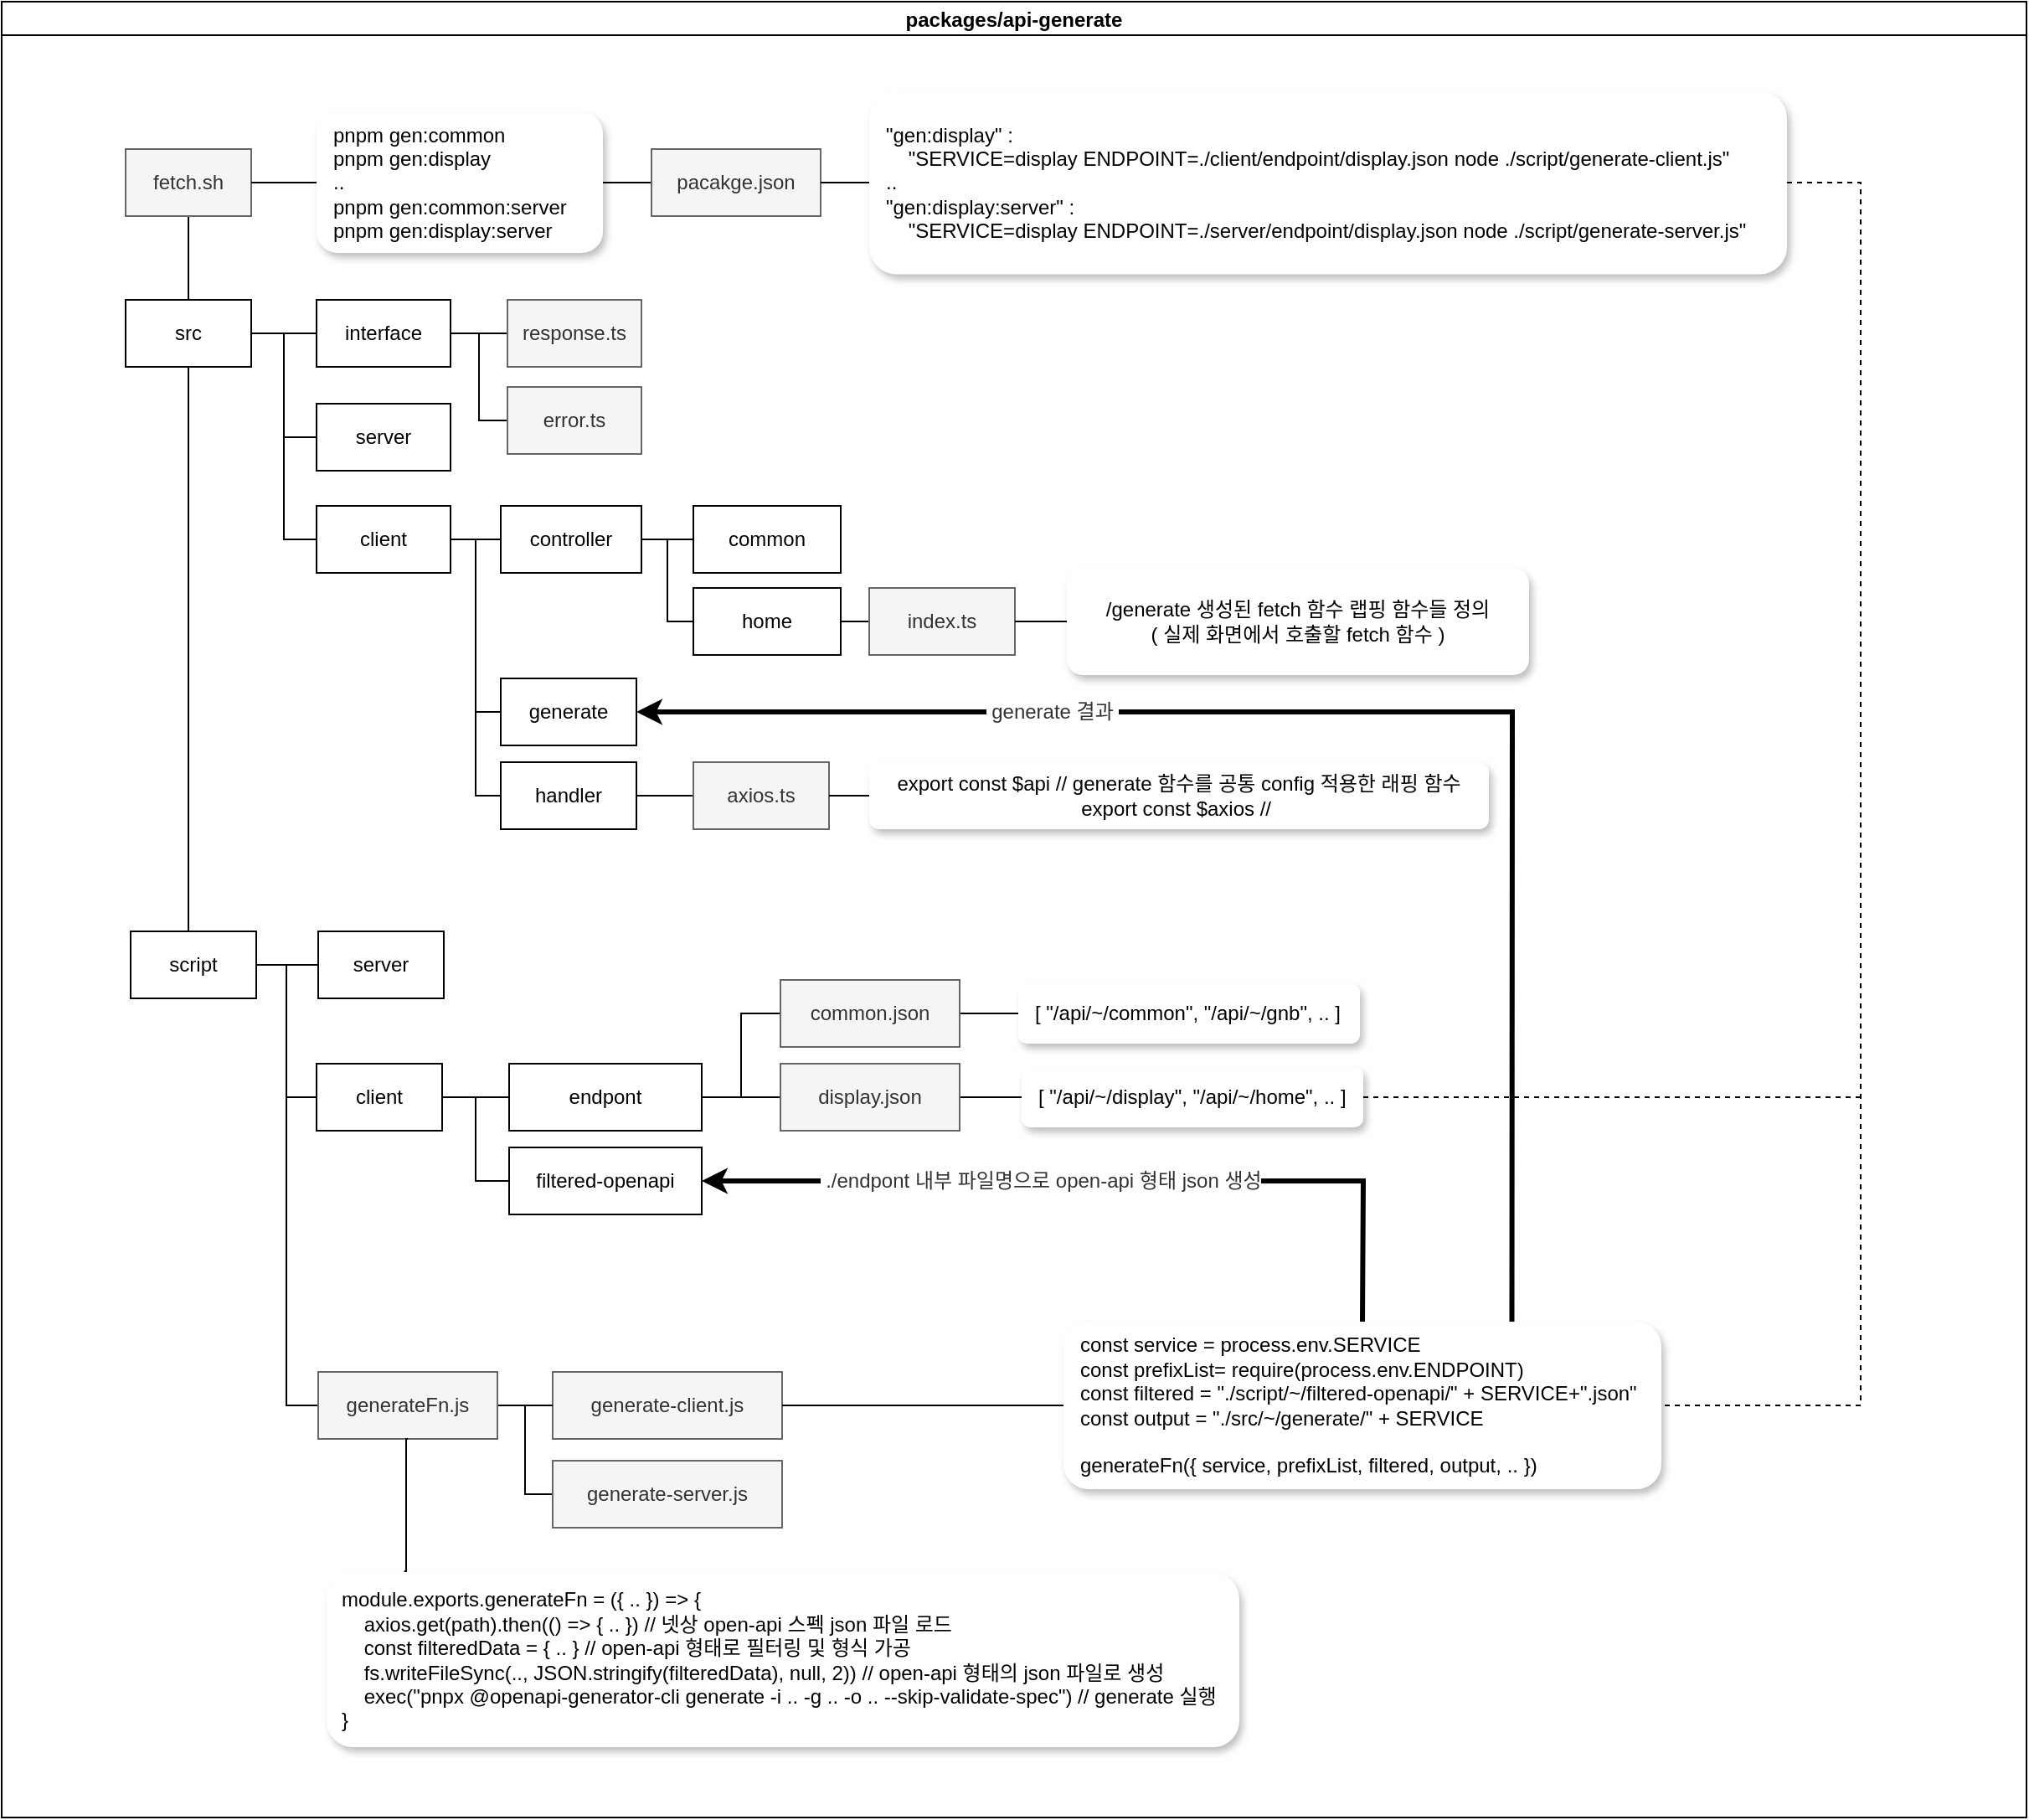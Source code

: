 <mxfile border="50" scale="3" compressed="false" locked="false" version="26.1.0">
  <diagram name="Blank" id="YmL12bMKpDGza6XwsDPr">
    <mxGraphModel dx="2474" dy="1140" grid="0" gridSize="10" guides="1" tooltips="1" connect="1" arrows="1" fold="1" page="0" pageScale="1" pageWidth="827" pageHeight="1169" background="none" math="1" shadow="0">
      <root>
        <mxCell id="X5NqExCQtvZxIxQ7pmgY-0" />
        <mxCell id="1" parent="X5NqExCQtvZxIxQ7pmgY-0" />
        <mxCell id="ELsMbzXoNtBKqP5es99s-56" value="packages/api-generate" style="swimlane;startSize=20;horizontal=1;containerType=tree;align=center;" parent="1" vertex="1">
          <mxGeometry x="-284" y="43" width="1209" height="1084" as="geometry">
            <mxRectangle x="-272" y="152" width="218" height="89" as="alternateBounds" />
          </mxGeometry>
        </mxCell>
        <mxCell id="ELsMbzXoNtBKqP5es99s-57" value="" style="edgeStyle=elbowEdgeStyle;elbow=vertical;sourcePerimeterSpacing=0;targetPerimeterSpacing=0;startArrow=none;endArrow=none;rounded=0;curved=0;" parent="ELsMbzXoNtBKqP5es99s-56" source="ELsMbzXoNtBKqP5es99s-58" target="ELsMbzXoNtBKqP5es99s-59" edge="1">
          <mxGeometry relative="1" as="geometry" />
        </mxCell>
        <mxCell id="ELsMbzXoNtBKqP5es99s-58" value="src" style="whiteSpace=wrap;html=1;treeFolding=1;treeMoving=1;newEdgeStyle={&quot;edgeStyle&quot;:&quot;elbowEdgeStyle&quot;,&quot;startArrow&quot;:&quot;none&quot;,&quot;endArrow&quot;:&quot;none&quot;};" parent="ELsMbzXoNtBKqP5es99s-56" vertex="1">
          <mxGeometry x="74" y="178" width="75" height="40" as="geometry" />
        </mxCell>
        <mxCell id="ELsMbzXoNtBKqP5es99s-59" value="interface" style="whiteSpace=wrap;html=1;treeFolding=1;treeMoving=1;newEdgeStyle={&quot;edgeStyle&quot;:&quot;elbowEdgeStyle&quot;,&quot;startArrow&quot;:&quot;none&quot;,&quot;endArrow&quot;:&quot;none&quot;};" parent="ELsMbzXoNtBKqP5es99s-56" vertex="1">
          <mxGeometry x="188" y="178" width="80" height="40" as="geometry" />
        </mxCell>
        <mxCell id="ELsMbzXoNtBKqP5es99s-60" value="" style="edgeStyle=elbowEdgeStyle;rounded=0;orthogonalLoop=1;jettySize=auto;html=1;elbow=horizontal;startArrow=none;endArrow=none;" parent="ELsMbzXoNtBKqP5es99s-56" source="ELsMbzXoNtBKqP5es99s-58" target="ELsMbzXoNtBKqP5es99s-61" edge="1">
          <mxGeometry relative="1" as="geometry" />
        </mxCell>
        <mxCell id="ELsMbzXoNtBKqP5es99s-61" value="server" style="whiteSpace=wrap;html=1;treeFolding=1;treeMoving=1;newEdgeStyle={&quot;edgeStyle&quot;:&quot;elbowEdgeStyle&quot;,&quot;startArrow&quot;:&quot;none&quot;,&quot;endArrow&quot;:&quot;none&quot;};" parent="ELsMbzXoNtBKqP5es99s-56" vertex="1">
          <mxGeometry x="188" y="240" width="80" height="40" as="geometry" />
        </mxCell>
        <mxCell id="ELsMbzXoNtBKqP5es99s-62" value="" style="edgeStyle=elbowEdgeStyle;rounded=0;orthogonalLoop=1;jettySize=auto;html=1;elbow=horizontal;startArrow=none;endArrow=none;" parent="ELsMbzXoNtBKqP5es99s-56" source="ELsMbzXoNtBKqP5es99s-58" target="ELsMbzXoNtBKqP5es99s-63" edge="1">
          <mxGeometry relative="1" as="geometry" />
        </mxCell>
        <mxCell id="ELsMbzXoNtBKqP5es99s-63" value="client" style="whiteSpace=wrap;html=1;treeFolding=1;treeMoving=1;newEdgeStyle={&quot;edgeStyle&quot;:&quot;elbowEdgeStyle&quot;,&quot;startArrow&quot;:&quot;none&quot;,&quot;endArrow&quot;:&quot;none&quot;};" parent="ELsMbzXoNtBKqP5es99s-56" vertex="1">
          <mxGeometry x="188" y="301" width="80" height="40" as="geometry" />
        </mxCell>
        <mxCell id="ELsMbzXoNtBKqP5es99s-74" value="" style="edgeStyle=elbowEdgeStyle;rounded=0;orthogonalLoop=1;jettySize=auto;html=1;elbow=horizontal;startArrow=none;endArrow=none;" parent="ELsMbzXoNtBKqP5es99s-56" source="ELsMbzXoNtBKqP5es99s-63" target="ELsMbzXoNtBKqP5es99s-75" edge="1">
          <mxGeometry relative="1" as="geometry">
            <mxPoint x="-123" y="341" as="sourcePoint" />
          </mxGeometry>
        </mxCell>
        <mxCell id="ELsMbzXoNtBKqP5es99s-75" value="controller" style="whiteSpace=wrap;html=1;treeFolding=1;treeMoving=1;newEdgeStyle={&quot;edgeStyle&quot;:&quot;elbowEdgeStyle&quot;,&quot;startArrow&quot;:&quot;none&quot;,&quot;endArrow&quot;:&quot;none&quot;};" parent="ELsMbzXoNtBKqP5es99s-56" vertex="1">
          <mxGeometry x="298" y="301" width="84" height="40" as="geometry" />
        </mxCell>
        <mxCell id="ELsMbzXoNtBKqP5es99s-76" value="" style="edgeStyle=elbowEdgeStyle;rounded=0;orthogonalLoop=1;jettySize=auto;html=1;elbow=horizontal;startArrow=none;endArrow=none;" parent="ELsMbzXoNtBKqP5es99s-56" source="ELsMbzXoNtBKqP5es99s-63" target="ELsMbzXoNtBKqP5es99s-77" edge="1">
          <mxGeometry relative="1" as="geometry">
            <mxPoint x="36" y="445" as="sourcePoint" />
          </mxGeometry>
        </mxCell>
        <mxCell id="ELsMbzXoNtBKqP5es99s-77" value="generate" style="whiteSpace=wrap;html=1;treeFolding=1;treeMoving=1;newEdgeStyle={&quot;edgeStyle&quot;:&quot;elbowEdgeStyle&quot;,&quot;startArrow&quot;:&quot;none&quot;,&quot;endArrow&quot;:&quot;none&quot;};" parent="ELsMbzXoNtBKqP5es99s-56" vertex="1">
          <mxGeometry x="298" y="404" width="81" height="40" as="geometry" />
        </mxCell>
        <mxCell id="ELsMbzXoNtBKqP5es99s-82" value="" style="edgeStyle=elbowEdgeStyle;rounded=0;orthogonalLoop=1;jettySize=auto;html=1;elbow=horizontal;startArrow=none;endArrow=none;" parent="ELsMbzXoNtBKqP5es99s-56" source="ELsMbzXoNtBKqP5es99s-63" target="ELsMbzXoNtBKqP5es99s-83" edge="1">
          <mxGeometry relative="1" as="geometry">
            <mxPoint x="35" y="439" as="sourcePoint" />
          </mxGeometry>
        </mxCell>
        <mxCell id="ELsMbzXoNtBKqP5es99s-83" value="handler" style="whiteSpace=wrap;html=1;treeFolding=1;treeMoving=1;newEdgeStyle={&quot;edgeStyle&quot;:&quot;elbowEdgeStyle&quot;,&quot;startArrow&quot;:&quot;none&quot;,&quot;endArrow&quot;:&quot;none&quot;};" parent="ELsMbzXoNtBKqP5es99s-56" vertex="1">
          <mxGeometry x="298" y="454" width="81" height="40" as="geometry" />
        </mxCell>
        <mxCell id="ELsMbzXoNtBKqP5es99s-84" value="" style="edgeStyle=elbowEdgeStyle;rounded=0;orthogonalLoop=1;jettySize=auto;html=1;elbow=horizontal;startArrow=none;endArrow=none;" parent="ELsMbzXoNtBKqP5es99s-56" source="ELsMbzXoNtBKqP5es99s-75" target="ELsMbzXoNtBKqP5es99s-85" edge="1">
          <mxGeometry relative="1" as="geometry">
            <mxPoint x="-15" y="439" as="sourcePoint" />
          </mxGeometry>
        </mxCell>
        <mxCell id="ELsMbzXoNtBKqP5es99s-85" value="common" style="whiteSpace=wrap;html=1;treeFolding=1;treeMoving=1;newEdgeStyle={&quot;edgeStyle&quot;:&quot;elbowEdgeStyle&quot;,&quot;startArrow&quot;:&quot;none&quot;,&quot;endArrow&quot;:&quot;none&quot;};" parent="ELsMbzXoNtBKqP5es99s-56" vertex="1">
          <mxGeometry x="413" y="301" width="88" height="40" as="geometry" />
        </mxCell>
        <mxCell id="ELsMbzXoNtBKqP5es99s-87" value="" style="edgeStyle=elbowEdgeStyle;rounded=0;orthogonalLoop=1;jettySize=auto;html=1;elbow=horizontal;startArrow=none;endArrow=none;" parent="ELsMbzXoNtBKqP5es99s-56" source="ELsMbzXoNtBKqP5es99s-75" target="ELsMbzXoNtBKqP5es99s-88" edge="1">
          <mxGeometry relative="1" as="geometry">
            <mxPoint x="145" y="439" as="sourcePoint" />
          </mxGeometry>
        </mxCell>
        <mxCell id="ELsMbzXoNtBKqP5es99s-88" value="home" style="whiteSpace=wrap;html=1;treeFolding=1;treeMoving=1;newEdgeStyle={&quot;edgeStyle&quot;:&quot;elbowEdgeStyle&quot;,&quot;startArrow&quot;:&quot;none&quot;,&quot;endArrow&quot;:&quot;none&quot;};" parent="ELsMbzXoNtBKqP5es99s-56" vertex="1">
          <mxGeometry x="413" y="350" width="88" height="40" as="geometry" />
        </mxCell>
        <mxCell id="ELsMbzXoNtBKqP5es99s-89" value="" style="edgeStyle=elbowEdgeStyle;rounded=0;orthogonalLoop=1;jettySize=auto;html=1;elbow=horizontal;startArrow=none;endArrow=none;" parent="ELsMbzXoNtBKqP5es99s-56" source="ELsMbzXoNtBKqP5es99s-88" target="ELsMbzXoNtBKqP5es99s-90" edge="1">
          <mxGeometry relative="1" as="geometry">
            <mxPoint x="100" y="439" as="sourcePoint" />
          </mxGeometry>
        </mxCell>
        <mxCell id="ELsMbzXoNtBKqP5es99s-90" value="index.ts" style="whiteSpace=wrap;html=1;treeFolding=0;treeMoving=1;newEdgeStyle={&quot;edgeStyle&quot;:&quot;elbowEdgeStyle&quot;,&quot;startArrow&quot;:&quot;none&quot;,&quot;endArrow&quot;:&quot;none&quot;};fillColor=#f5f5f5;fontColor=#333333;strokeColor=#666666;" parent="ELsMbzXoNtBKqP5es99s-56" vertex="1">
          <mxGeometry x="518" y="350" width="87" height="40" as="geometry" />
        </mxCell>
        <mxCell id="ELsMbzXoNtBKqP5es99s-91" value="" style="edgeStyle=elbowEdgeStyle;rounded=0;orthogonalLoop=1;jettySize=auto;html=1;elbow=horizontal;startArrow=none;endArrow=none;" parent="ELsMbzXoNtBKqP5es99s-56" source="ELsMbzXoNtBKqP5es99s-90" target="ELsMbzXoNtBKqP5es99s-92" edge="1">
          <mxGeometry relative="1" as="geometry">
            <mxPoint x="260" y="488" as="sourcePoint" />
          </mxGeometry>
        </mxCell>
        <mxCell id="ELsMbzXoNtBKqP5es99s-92" value="/generate 생성된 fetch 함수 랩핑 함수들 정의&lt;div&gt;( 실제 화면에서 호출할 fetch 함수 )&lt;/div&gt;" style="whiteSpace=wrap;html=1;treeFolding=0;treeMoving=1;newEdgeStyle={&quot;edgeStyle&quot;:&quot;elbowEdgeStyle&quot;,&quot;startArrow&quot;:&quot;none&quot;,&quot;endArrow&quot;:&quot;none&quot;};align=center;verticalAlign=middle;shadow=1;strokeColor=none;labelBorderColor=none;rounded=1;glass=0;spacing=9;" parent="ELsMbzXoNtBKqP5es99s-56" vertex="1">
          <mxGeometry x="636" y="338" width="276" height="64" as="geometry" />
        </mxCell>
        <mxCell id="ELsMbzXoNtBKqP5es99s-115" style="edgeStyle=elbowEdgeStyle;rounded=0;orthogonalLoop=1;jettySize=auto;html=1;startArrow=none;endArrow=none;entryX=0.5;entryY=0;entryDx=0;entryDy=0;fontFamily=Helvetica;fontSize=12;fontColor=default;" parent="ELsMbzXoNtBKqP5es99s-56" source="ELsMbzXoNtBKqP5es99s-112" target="ELsMbzXoNtBKqP5es99s-58" edge="1">
          <mxGeometry relative="1" as="geometry" />
        </mxCell>
        <mxCell id="ELsMbzXoNtBKqP5es99s-112" value="fetch.sh" style="whiteSpace=wrap;html=1;treeFolding=0;treeMoving=1;newEdgeStyle={&quot;edgeStyle&quot;:&quot;elbowEdgeStyle&quot;,&quot;startArrow&quot;:&quot;none&quot;,&quot;endArrow&quot;:&quot;none&quot;};fillColor=#f5f5f5;fontColor=#333333;strokeColor=#666666;" parent="ELsMbzXoNtBKqP5es99s-56" vertex="1">
          <mxGeometry x="74" y="88" width="75" height="40" as="geometry" />
        </mxCell>
        <mxCell id="ELsMbzXoNtBKqP5es99s-118" value="" style="edgeStyle=elbowEdgeStyle;rounded=0;orthogonalLoop=1;jettySize=auto;html=1;elbow=horizontal;startArrow=none;endArrow=none;" parent="ELsMbzXoNtBKqP5es99s-56" source="ELsMbzXoNtBKqP5es99s-112" target="ELsMbzXoNtBKqP5es99s-119" edge="1">
          <mxGeometry relative="1" as="geometry" />
        </mxCell>
        <mxCell id="ELsMbzXoNtBKqP5es99s-119" value="pnpm gen:common&lt;div&gt;pnpm gen:display&lt;/div&gt;&lt;div&gt;..&lt;/div&gt;&lt;div&gt;pnpm gen:common:server&lt;/div&gt;&lt;div&gt;pnpm gen:display:server&lt;/div&gt;" style="whiteSpace=wrap;html=1;treeFolding=0;treeMoving=1;newEdgeStyle={&quot;edgeStyle&quot;:&quot;elbowEdgeStyle&quot;,&quot;startArrow&quot;:&quot;none&quot;,&quot;endArrow&quot;:&quot;none&quot;};align=left;verticalAlign=middle;shadow=1;strokeColor=none;labelBorderColor=none;rounded=1;glass=0;spacing=10;" parent="ELsMbzXoNtBKqP5es99s-56" vertex="1">
          <mxGeometry x="188" y="66" width="171" height="84" as="geometry" />
        </mxCell>
        <mxCell id="ELsMbzXoNtBKqP5es99s-122" value="" style="edgeStyle=elbowEdgeStyle;rounded=0;orthogonalLoop=1;jettySize=auto;html=1;elbow=horizontal;startArrow=none;endArrow=none;" parent="ELsMbzXoNtBKqP5es99s-56" source="ELsMbzXoNtBKqP5es99s-119" target="ELsMbzXoNtBKqP5es99s-123" edge="1">
          <mxGeometry relative="1" as="geometry">
            <mxPoint x="-135" y="158" as="sourcePoint" />
          </mxGeometry>
        </mxCell>
        <mxCell id="ELsMbzXoNtBKqP5es99s-123" value="pacakge.json" style="whiteSpace=wrap;html=1;treeFolding=0;treeMoving=1;newEdgeStyle={&quot;edgeStyle&quot;:&quot;elbowEdgeStyle&quot;,&quot;startArrow&quot;:&quot;none&quot;,&quot;endArrow&quot;:&quot;none&quot;};fillColor=#f5f5f5;fontColor=#333333;strokeColor=#666666;" parent="ELsMbzXoNtBKqP5es99s-56" vertex="1">
          <mxGeometry x="388" y="88" width="101" height="40" as="geometry" />
        </mxCell>
        <mxCell id="ELsMbzXoNtBKqP5es99s-124" value="" style="edgeStyle=elbowEdgeStyle;rounded=0;orthogonalLoop=1;jettySize=auto;html=1;elbow=horizontal;startArrow=none;endArrow=none;" parent="ELsMbzXoNtBKqP5es99s-56" source="ELsMbzXoNtBKqP5es99s-123" target="ELsMbzXoNtBKqP5es99s-125" edge="1">
          <mxGeometry relative="1" as="geometry">
            <mxPoint x="75" y="158" as="sourcePoint" />
          </mxGeometry>
        </mxCell>
        <mxCell id="ELsMbzXoNtBKqP5es99s-177" style="edgeStyle=elbowEdgeStyle;rounded=0;orthogonalLoop=1;jettySize=auto;html=1;startArrow=none;endArrow=none;fontFamily=Helvetica;fontSize=12;fontColor=#333333;dashed=1;entryX=1;entryY=0.5;entryDx=0;entryDy=0;" parent="ELsMbzXoNtBKqP5es99s-56" source="ELsMbzXoNtBKqP5es99s-125" target="ELsMbzXoNtBKqP5es99s-185" edge="1">
          <mxGeometry relative="1" as="geometry">
            <mxPoint x="895" y="809" as="targetPoint" />
            <Array as="points">
              <mxPoint x="1110" y="486" />
            </Array>
          </mxGeometry>
        </mxCell>
        <mxCell id="ELsMbzXoNtBKqP5es99s-125" value="&quot;gen:display&quot; :&lt;div&gt;&amp;nbsp; &amp;nbsp; &quot;SERVICE=display ENDPOINT=./client/endpoint/display.json&amp;nbsp;&lt;span style=&quot;background-color: transparent; color: light-dark(rgb(0, 0, 0), rgb(255, 255, 255));&quot;&gt;node ./script/generate-client.js&quot;&lt;/span&gt;&lt;/div&gt;&lt;div&gt;&lt;span style=&quot;background-color: transparent; color: light-dark(rgb(0, 0, 0), rgb(255, 255, 255));&quot;&gt;..&lt;/span&gt;&lt;/div&gt;&lt;div&gt;&quot;gen:display:server&quot; :&lt;div&gt;&amp;nbsp; &amp;nbsp; &quot;SERVICE=display ENDPOINT=./server/endpoint/display.json&amp;nbsp;&lt;span style=&quot;background-color: transparent; color: light-dark(rgb(0, 0, 0), rgb(255, 255, 255));&quot;&gt;node ./script/generate-server.js&quot;&lt;/span&gt;&lt;/div&gt;&lt;/div&gt;" style="whiteSpace=wrap;html=1;treeFolding=0;treeMoving=1;newEdgeStyle={&quot;edgeStyle&quot;:&quot;elbowEdgeStyle&quot;,&quot;startArrow&quot;:&quot;none&quot;,&quot;endArrow&quot;:&quot;none&quot;};align=left;verticalAlign=middle;shadow=1;strokeColor=none;labelBorderColor=none;rounded=1;glass=0;spacing=10;" parent="ELsMbzXoNtBKqP5es99s-56" vertex="1">
          <mxGeometry x="518" y="53.25" width="548" height="109.5" as="geometry" />
        </mxCell>
        <mxCell id="ELsMbzXoNtBKqP5es99s-136" style="edgeStyle=elbowEdgeStyle;rounded=0;orthogonalLoop=1;jettySize=auto;html=1;startArrow=none;endArrow=none;entryX=0.5;entryY=1;entryDx=0;entryDy=0;fontFamily=Helvetica;fontSize=12;fontColor=#333333;" parent="ELsMbzXoNtBKqP5es99s-56" source="ELsMbzXoNtBKqP5es99s-133" target="ELsMbzXoNtBKqP5es99s-58" edge="1">
          <mxGeometry relative="1" as="geometry" />
        </mxCell>
        <mxCell id="ELsMbzXoNtBKqP5es99s-172" style="edgeStyle=elbowEdgeStyle;rounded=0;orthogonalLoop=1;jettySize=auto;html=1;startArrow=none;endArrow=none;entryX=0;entryY=0.5;entryDx=0;entryDy=0;fontFamily=Helvetica;fontSize=12;fontColor=#333333;" parent="ELsMbzXoNtBKqP5es99s-56" source="ELsMbzXoNtBKqP5es99s-133" target="ELsMbzXoNtBKqP5es99s-151" edge="1">
          <mxGeometry relative="1" as="geometry">
            <Array as="points">
              <mxPoint x="170" y="643" />
            </Array>
          </mxGeometry>
        </mxCell>
        <mxCell id="ELsMbzXoNtBKqP5es99s-133" value="script" style="whiteSpace=wrap;html=1;treeFolding=1;treeMoving=1;newEdgeStyle={&quot;edgeStyle&quot;:&quot;elbowEdgeStyle&quot;,&quot;startArrow&quot;:&quot;none&quot;,&quot;endArrow&quot;:&quot;none&quot;};" parent="ELsMbzXoNtBKqP5es99s-56" vertex="1">
          <mxGeometry x="77" y="555" width="75" height="40" as="geometry" />
        </mxCell>
        <mxCell id="ELsMbzXoNtBKqP5es99s-137" value="" style="edgeStyle=elbowEdgeStyle;rounded=0;orthogonalLoop=1;jettySize=auto;html=1;elbow=horizontal;startArrow=none;endArrow=none;" parent="ELsMbzXoNtBKqP5es99s-56" source="ELsMbzXoNtBKqP5es99s-133" target="ELsMbzXoNtBKqP5es99s-138" edge="1">
          <mxGeometry relative="1" as="geometry" />
        </mxCell>
        <mxCell id="ELsMbzXoNtBKqP5es99s-138" value="server" style="whiteSpace=wrap;html=1;treeFolding=1;treeMoving=1;newEdgeStyle={&quot;edgeStyle&quot;:&quot;elbowEdgeStyle&quot;,&quot;startArrow&quot;:&quot;none&quot;,&quot;endArrow&quot;:&quot;none&quot;};fillStyle=hatch;" parent="ELsMbzXoNtBKqP5es99s-56" vertex="1">
          <mxGeometry x="189" y="555" width="75" height="40" as="geometry" />
        </mxCell>
        <mxCell id="ELsMbzXoNtBKqP5es99s-139" value="" style="edgeStyle=elbowEdgeStyle;rounded=0;orthogonalLoop=1;jettySize=auto;html=1;elbow=horizontal;startArrow=none;endArrow=none;" parent="ELsMbzXoNtBKqP5es99s-56" source="ELsMbzXoNtBKqP5es99s-133" target="ELsMbzXoNtBKqP5es99s-140" edge="1">
          <mxGeometry relative="1" as="geometry">
            <mxPoint x="-133" y="606" as="sourcePoint" />
          </mxGeometry>
        </mxCell>
        <mxCell id="ELsMbzXoNtBKqP5es99s-140" value="client" style="whiteSpace=wrap;html=1;treeFolding=1;treeMoving=1;newEdgeStyle={&quot;edgeStyle&quot;:&quot;elbowEdgeStyle&quot;,&quot;startArrow&quot;:&quot;none&quot;,&quot;endArrow&quot;:&quot;none&quot;};" parent="ELsMbzXoNtBKqP5es99s-56" vertex="1">
          <mxGeometry x="188" y="634" width="75" height="40" as="geometry" />
        </mxCell>
        <mxCell id="ELsMbzXoNtBKqP5es99s-141" value="" style="edgeStyle=elbowEdgeStyle;rounded=0;orthogonalLoop=1;jettySize=auto;html=1;elbow=horizontal;startArrow=none;endArrow=none;" parent="ELsMbzXoNtBKqP5es99s-56" source="ELsMbzXoNtBKqP5es99s-140" target="ELsMbzXoNtBKqP5es99s-142" edge="1">
          <mxGeometry relative="1" as="geometry">
            <mxPoint x="-133" y="606" as="sourcePoint" />
          </mxGeometry>
        </mxCell>
        <mxCell id="ELsMbzXoNtBKqP5es99s-142" value="endpont" style="whiteSpace=wrap;html=1;treeFolding=1;treeMoving=1;newEdgeStyle={&quot;edgeStyle&quot;:&quot;elbowEdgeStyle&quot;,&quot;startArrow&quot;:&quot;none&quot;,&quot;endArrow&quot;:&quot;none&quot;};" parent="ELsMbzXoNtBKqP5es99s-56" vertex="1">
          <mxGeometry x="303" y="634" width="115" height="40" as="geometry" />
        </mxCell>
        <mxCell id="ELsMbzXoNtBKqP5es99s-143" value="" style="edgeStyle=elbowEdgeStyle;rounded=0;orthogonalLoop=1;jettySize=auto;html=1;elbow=horizontal;startArrow=none;endArrow=none;" parent="ELsMbzXoNtBKqP5es99s-56" source="ELsMbzXoNtBKqP5es99s-140" target="ELsMbzXoNtBKqP5es99s-144" edge="1">
          <mxGeometry relative="1" as="geometry">
            <mxPoint x="-21" y="656" as="sourcePoint" />
          </mxGeometry>
        </mxCell>
        <mxCell id="ELsMbzXoNtBKqP5es99s-144" value="filtered-openapi" style="whiteSpace=wrap;html=1;treeFolding=1;treeMoving=1;newEdgeStyle={&quot;edgeStyle&quot;:&quot;elbowEdgeStyle&quot;,&quot;startArrow&quot;:&quot;none&quot;,&quot;endArrow&quot;:&quot;none&quot;};" parent="ELsMbzXoNtBKqP5es99s-56" vertex="1">
          <mxGeometry x="303" y="684" width="115" height="40" as="geometry" />
        </mxCell>
        <mxCell id="ELsMbzXoNtBKqP5es99s-147" value="generate-client.js" style="whiteSpace=wrap;html=1;treeFolding=0;treeMoving=1;newEdgeStyle={&quot;edgeStyle&quot;:&quot;elbowEdgeStyle&quot;,&quot;startArrow&quot;:&quot;none&quot;,&quot;endArrow&quot;:&quot;none&quot;};fillColor=#f5f5f5;fontColor=#333333;strokeColor=#666666;" parent="ELsMbzXoNtBKqP5es99s-56" vertex="1">
          <mxGeometry x="329" y="818" width="137" height="40" as="geometry" />
        </mxCell>
        <mxCell id="ELsMbzXoNtBKqP5es99s-174" style="edgeStyle=elbowEdgeStyle;rounded=0;orthogonalLoop=1;jettySize=auto;html=1;startArrow=none;endArrow=none;exitX=0;exitY=0.5;exitDx=0;exitDy=0;entryX=1;entryY=0.5;entryDx=0;entryDy=0;fontFamily=Helvetica;fontSize=12;fontColor=#333333;" parent="ELsMbzXoNtBKqP5es99s-56" source="ELsMbzXoNtBKqP5es99s-149" target="ELsMbzXoNtBKqP5es99s-151" edge="1">
          <mxGeometry relative="1" as="geometry" />
        </mxCell>
        <mxCell id="ELsMbzXoNtBKqP5es99s-149" value="generate-server.js" style="whiteSpace=wrap;html=1;treeFolding=0;treeMoving=1;newEdgeStyle={&quot;edgeStyle&quot;:&quot;elbowEdgeStyle&quot;,&quot;startArrow&quot;:&quot;none&quot;,&quot;endArrow&quot;:&quot;none&quot;};fillColor=#f5f5f5;fontColor=#333333;strokeColor=#666666;" parent="ELsMbzXoNtBKqP5es99s-56" vertex="1">
          <mxGeometry x="329" y="871" width="137" height="40" as="geometry" />
        </mxCell>
        <mxCell id="ELsMbzXoNtBKqP5es99s-173" style="edgeStyle=elbowEdgeStyle;rounded=0;orthogonalLoop=1;jettySize=auto;html=1;startArrow=none;endArrow=none;entryX=0;entryY=0.5;entryDx=0;entryDy=0;fontFamily=Helvetica;fontSize=12;fontColor=#333333;" parent="ELsMbzXoNtBKqP5es99s-56" source="ELsMbzXoNtBKqP5es99s-151" target="ELsMbzXoNtBKqP5es99s-147" edge="1">
          <mxGeometry relative="1" as="geometry" />
        </mxCell>
        <mxCell id="ELsMbzXoNtBKqP5es99s-151" value="generateFn.js" style="whiteSpace=wrap;html=1;treeFolding=0;treeMoving=1;newEdgeStyle={&quot;edgeStyle&quot;:&quot;elbowEdgeStyle&quot;,&quot;startArrow&quot;:&quot;none&quot;,&quot;endArrow&quot;:&quot;none&quot;};fillColor=#f5f5f5;fontColor=#333333;strokeColor=#666666;" parent="ELsMbzXoNtBKqP5es99s-56" vertex="1">
          <mxGeometry x="189" y="818" width="107" height="40" as="geometry" />
        </mxCell>
        <mxCell id="ELsMbzXoNtBKqP5es99s-152" value="&lt;div style=&quot;&quot;&gt;&lt;span style=&quot;background-color: transparent; color: light-dark(rgb(0, 0, 0), rgb(255, 255, 255));&quot;&gt;module.exports.generateFn = ({ .. }) =&amp;gt; {&lt;/span&gt;&lt;/div&gt;&lt;div style=&quot;&quot;&gt;&lt;span style=&quot;background-color: transparent; color: light-dark(rgb(0, 0, 0), rgb(255, 255, 255));&quot;&gt;&amp;nbsp; &amp;nbsp; axios.get(path).then(() =&amp;gt; { .. }) // 넷상 open-api 스펙 json 파일 로드&lt;/span&gt;&lt;/div&gt;&lt;div style=&quot;&quot;&gt;&lt;span style=&quot;background-color: transparent; color: light-dark(rgb(0, 0, 0), rgb(255, 255, 255));&quot;&gt;&amp;nbsp; &amp;nbsp; const filteredData = { .. } // open-api 형태로 필터링 및 형식 가공&lt;/span&gt;&lt;/div&gt;&lt;div style=&quot;&quot;&gt;&lt;span style=&quot;background-color: transparent; color: light-dark(rgb(0, 0, 0), rgb(255, 255, 255));&quot;&gt;&amp;nbsp; &amp;nbsp; fs.writeFileSync(.., JSON.stringify(&lt;/span&gt;filteredData&lt;span style=&quot;background-color: transparent; color: light-dark(rgb(0, 0, 0), rgb(255, 255, 255));&quot;&gt;), null, 2)) // open-api 형태의 json 파일로 생성&lt;/span&gt;&lt;/div&gt;&lt;div style=&quot;&quot;&gt;&amp;nbsp; &amp;nbsp; exec(&quot;pnpx @openapi-generator-cli generate -i .. -g .. -o .. --skip-validate-spec&quot;) // generate 실행&lt;/div&gt;&lt;div style=&quot;&quot;&gt;}&lt;/div&gt;" style="whiteSpace=wrap;html=1;treeFolding=0;treeMoving=1;newEdgeStyle={&quot;edgeStyle&quot;:&quot;elbowEdgeStyle&quot;,&quot;startArrow&quot;:&quot;none&quot;,&quot;endArrow&quot;:&quot;none&quot;};align=left;verticalAlign=middle;shadow=1;strokeColor=none;labelBorderColor=none;rounded=1;glass=0;spacing=9;" parent="ELsMbzXoNtBKqP5es99s-56" vertex="1">
          <mxGeometry x="194" y="938" width="545" height="104" as="geometry" />
        </mxCell>
        <mxCell id="ELsMbzXoNtBKqP5es99s-161" value="[&amp;nbsp;&lt;span style=&quot;background-color: transparent; color: light-dark(rgb(0, 0, 0), rgb(255, 255, 255));&quot;&gt;&quot;/api/~/common&lt;/span&gt;&lt;span style=&quot;background-color: transparent; color: light-dark(rgb(0, 0, 0), rgb(255, 255, 255));&quot;&gt;&quot;, &quot;/api/~/gnb&quot;, .. ]&lt;/span&gt;" style="whiteSpace=wrap;html=1;treeFolding=0;treeMoving=1;newEdgeStyle={&quot;edgeStyle&quot;:&quot;elbowEdgeStyle&quot;,&quot;startArrow&quot;:&quot;none&quot;,&quot;endArrow&quot;:&quot;none&quot;};align=left;verticalAlign=middle;shadow=1;strokeColor=none;labelBorderColor=none;rounded=1;glass=0;spacing=10;" parent="ELsMbzXoNtBKqP5es99s-56" vertex="1">
          <mxGeometry x="607" y="586" width="204" height="36" as="geometry" />
        </mxCell>
        <mxCell id="ELsMbzXoNtBKqP5es99s-163" value="" style="edgeStyle=elbowEdgeStyle;rounded=0;orthogonalLoop=1;jettySize=auto;html=1;elbow=horizontal;startArrow=none;endArrow=none;" parent="ELsMbzXoNtBKqP5es99s-56" source="ELsMbzXoNtBKqP5es99s-142" target="ELsMbzXoNtBKqP5es99s-164" edge="1">
          <mxGeometry relative="1" as="geometry">
            <mxPoint x="-21" y="656" as="sourcePoint" />
          </mxGeometry>
        </mxCell>
        <mxCell id="ELsMbzXoNtBKqP5es99s-167" style="edgeStyle=elbowEdgeStyle;rounded=0;orthogonalLoop=1;jettySize=auto;html=1;startArrow=none;endArrow=none;exitX=1;exitY=0.5;exitDx=0;exitDy=0;entryX=0;entryY=0.5;entryDx=0;entryDy=0;fontFamily=Helvetica;fontSize=12;fontColor=#333333;" parent="ELsMbzXoNtBKqP5es99s-56" source="ELsMbzXoNtBKqP5es99s-164" target="ELsMbzXoNtBKqP5es99s-161" edge="1">
          <mxGeometry relative="1" as="geometry" />
        </mxCell>
        <mxCell id="ELsMbzXoNtBKqP5es99s-164" value="common.json" style="whiteSpace=wrap;html=1;treeFolding=0;treeMoving=1;newEdgeStyle={&quot;edgeStyle&quot;:&quot;elbowEdgeStyle&quot;,&quot;startArrow&quot;:&quot;none&quot;,&quot;endArrow&quot;:&quot;none&quot;};fillColor=#f5f5f5;fontColor=#333333;strokeColor=#666666;" parent="ELsMbzXoNtBKqP5es99s-56" vertex="1">
          <mxGeometry x="465" y="584" width="107" height="40" as="geometry" />
        </mxCell>
        <mxCell id="ELsMbzXoNtBKqP5es99s-165" value="" style="edgeStyle=elbowEdgeStyle;rounded=0;orthogonalLoop=1;jettySize=auto;html=1;elbow=horizontal;startArrow=none;endArrow=none;" parent="ELsMbzXoNtBKqP5es99s-56" source="ELsMbzXoNtBKqP5es99s-142" target="ELsMbzXoNtBKqP5es99s-166" edge="1">
          <mxGeometry relative="1" as="geometry">
            <mxPoint x="126" y="656" as="sourcePoint" />
          </mxGeometry>
        </mxCell>
        <mxCell id="ELsMbzXoNtBKqP5es99s-169" style="edgeStyle=elbowEdgeStyle;rounded=0;orthogonalLoop=1;jettySize=auto;html=1;startArrow=none;endArrow=none;exitX=1;exitY=0.5;exitDx=0;exitDy=0;fontFamily=Helvetica;fontSize=12;fontColor=#333333;" parent="ELsMbzXoNtBKqP5es99s-56" source="ELsMbzXoNtBKqP5es99s-166" target="ELsMbzXoNtBKqP5es99s-168" edge="1">
          <mxGeometry relative="1" as="geometry" />
        </mxCell>
        <mxCell id="ELsMbzXoNtBKqP5es99s-166" value="display.json" style="whiteSpace=wrap;html=1;treeFolding=0;treeMoving=1;newEdgeStyle={&quot;edgeStyle&quot;:&quot;elbowEdgeStyle&quot;,&quot;startArrow&quot;:&quot;none&quot;,&quot;endArrow&quot;:&quot;none&quot;};fillColor=#f5f5f5;fontColor=#333333;strokeColor=#666666;" parent="ELsMbzXoNtBKqP5es99s-56" vertex="1">
          <mxGeometry x="465" y="634" width="107" height="40" as="geometry" />
        </mxCell>
        <mxCell id="ELsMbzXoNtBKqP5es99s-180" style="edgeStyle=elbowEdgeStyle;rounded=0;orthogonalLoop=1;jettySize=auto;html=1;startArrow=none;endArrow=none;fontFamily=Helvetica;fontSize=12;fontColor=#333333;dashed=1;" parent="ELsMbzXoNtBKqP5es99s-56" source="ELsMbzXoNtBKqP5es99s-168" edge="1">
          <mxGeometry relative="1" as="geometry">
            <mxPoint x="1110" y="654" as="targetPoint" />
          </mxGeometry>
        </mxCell>
        <mxCell id="ELsMbzXoNtBKqP5es99s-168" value="[&amp;nbsp;&lt;span style=&quot;background-color: transparent; color: light-dark(rgb(0, 0, 0), rgb(255, 255, 255));&quot;&gt;&quot;/api/~/display&lt;/span&gt;&lt;span style=&quot;background-color: transparent; color: light-dark(rgb(0, 0, 0), rgb(255, 255, 255));&quot;&gt;&quot;, &quot;/api/~/home&quot;, .. ]&lt;/span&gt;" style="whiteSpace=wrap;html=1;treeFolding=0;treeMoving=1;newEdgeStyle={&quot;edgeStyle&quot;:&quot;elbowEdgeStyle&quot;,&quot;startArrow&quot;:&quot;none&quot;,&quot;endArrow&quot;:&quot;none&quot;};align=left;verticalAlign=middle;shadow=1;strokeColor=none;labelBorderColor=none;rounded=1;glass=0;spacing=10;" parent="ELsMbzXoNtBKqP5es99s-56" vertex="1">
          <mxGeometry x="609" y="636" width="204" height="36" as="geometry" />
        </mxCell>
        <mxCell id="ELsMbzXoNtBKqP5es99s-176" style="edgeStyle=elbowEdgeStyle;rounded=0;orthogonalLoop=1;jettySize=auto;html=1;startArrow=none;endArrow=none;exitX=0.5;exitY=1;exitDx=0;exitDy=0;entryX=0.085;entryY=-0.01;entryDx=0;entryDy=0;entryPerimeter=0;fontFamily=Helvetica;fontSize=12;fontColor=#333333;" parent="ELsMbzXoNtBKqP5es99s-56" source="ELsMbzXoNtBKqP5es99s-151" target="ELsMbzXoNtBKqP5es99s-152" edge="1">
          <mxGeometry relative="1" as="geometry" />
        </mxCell>
        <mxCell id="ELsMbzXoNtBKqP5es99s-186" style="edgeStyle=elbowEdgeStyle;rounded=0;orthogonalLoop=1;jettySize=auto;html=1;startArrow=none;endArrow=none;exitX=0;exitY=0.5;exitDx=0;exitDy=0;entryX=1;entryY=0.5;entryDx=0;entryDy=0;fontFamily=Helvetica;fontSize=12;fontColor=#333333;" parent="ELsMbzXoNtBKqP5es99s-56" source="ELsMbzXoNtBKqP5es99s-185" target="ELsMbzXoNtBKqP5es99s-147" edge="1">
          <mxGeometry relative="1" as="geometry" />
        </mxCell>
        <mxCell id="ELsMbzXoNtBKqP5es99s-187" style="edgeStyle=elbowEdgeStyle;rounded=0;orthogonalLoop=1;jettySize=auto;html=1;startArrow=none;endArrow=classic;entryX=1;entryY=0.5;entryDx=0;entryDy=0;fontFamily=Helvetica;fontSize=12;fontColor=#333333;strokeWidth=3;endFill=1;exitX=0.5;exitY=0;exitDx=0;exitDy=0;" parent="ELsMbzXoNtBKqP5es99s-56" source="ELsMbzXoNtBKqP5es99s-185" target="ELsMbzXoNtBKqP5es99s-144" edge="1">
          <mxGeometry relative="1" as="geometry">
            <Array as="points">
              <mxPoint x="813" y="743" />
            </Array>
          </mxGeometry>
        </mxCell>
        <mxCell id="ELsMbzXoNtBKqP5es99s-188" value="&amp;nbsp;./endpont 내부&amp;nbsp;파일명으로 open-api 형태 json 생성" style="edgeLabel;html=1;align=center;verticalAlign=middle;resizable=0;points=[];strokeColor=#666666;fontFamily=Helvetica;fontSize=12;fontColor=#333333;fillColor=#f5f5f5;" parent="ELsMbzXoNtBKqP5es99s-187" vertex="1" connectable="0">
          <mxGeometry x="0.149" y="2" relative="1" as="geometry">
            <mxPoint x="-2" y="-2" as="offset" />
          </mxGeometry>
        </mxCell>
        <mxCell id="ELsMbzXoNtBKqP5es99s-185" value="&lt;div&gt;const service = process.env.SERVICE&lt;/div&gt;&lt;div&gt;const prefixList= require(process.env.ENDPOINT)&lt;/div&gt;&lt;div&gt;const filtered = &quot;./script/~/filtered-openapi/&quot; + SERVICE+&quot;.json&quot;&lt;/div&gt;&lt;div&gt;const output = &quot;./src/~/generate/&quot; + SERVICE&lt;/div&gt;&lt;div&gt;&lt;br&gt;&lt;div&gt;generateFn({ service, prefixList, filtered&lt;span style=&quot;background-color: transparent; color: light-dark(rgb(0, 0, 0), rgb(255, 255, 255));&quot;&gt;, output,&amp;nbsp;&lt;/span&gt;&lt;span style=&quot;background-color: transparent; color: light-dark(rgb(0, 0, 0), rgb(255, 255, 255));&quot;&gt;.. })&lt;/span&gt;&lt;/div&gt;&lt;/div&gt;" style="whiteSpace=wrap;html=1;treeFolding=0;treeMoving=1;newEdgeStyle={&quot;edgeStyle&quot;:&quot;elbowEdgeStyle&quot;,&quot;startArrow&quot;:&quot;none&quot;,&quot;endArrow&quot;:&quot;none&quot;};align=left;verticalAlign=middle;shadow=1;strokeColor=none;labelBorderColor=none;rounded=1;glass=0;spacing=10;" parent="ELsMbzXoNtBKqP5es99s-56" vertex="1">
          <mxGeometry x="634" y="788" width="357" height="100" as="geometry" />
        </mxCell>
        <mxCell id="ELsMbzXoNtBKqP5es99s-189" style="edgeStyle=elbowEdgeStyle;rounded=0;orthogonalLoop=1;jettySize=auto;html=1;startArrow=none;endArrow=classic;entryX=1;entryY=0.5;entryDx=0;entryDy=0;fontFamily=Helvetica;fontSize=12;fontColor=#333333;strokeWidth=3;endFill=1;exitX=0.75;exitY=0;exitDx=0;exitDy=0;" parent="ELsMbzXoNtBKqP5es99s-56" source="ELsMbzXoNtBKqP5es99s-185" target="ELsMbzXoNtBKqP5es99s-77" edge="1">
          <mxGeometry relative="1" as="geometry">
            <mxPoint x="916" y="733" as="sourcePoint" />
            <mxPoint x="401" y="391" as="targetPoint" />
            <Array as="points">
              <mxPoint x="902" y="588" />
            </Array>
          </mxGeometry>
        </mxCell>
        <mxCell id="ELsMbzXoNtBKqP5es99s-190" value="&amp;nbsp;generate 결과&amp;nbsp;" style="edgeLabel;html=1;align=center;verticalAlign=middle;resizable=0;points=[];strokeColor=#666666;fontFamily=Helvetica;fontSize=12;fontColor=#333333;fillColor=#f5f5f5;" parent="ELsMbzXoNtBKqP5es99s-189" vertex="1" connectable="0">
          <mxGeometry x="0.149" y="2" relative="1" as="geometry">
            <mxPoint x="-130" y="-2" as="offset" />
          </mxGeometry>
        </mxCell>
        <mxCell id="ELsMbzXoNtBKqP5es99s-193" value="" style="edgeStyle=elbowEdgeStyle;rounded=0;orthogonalLoop=1;jettySize=auto;html=1;elbow=horizontal;startArrow=none;endArrow=none;" parent="ELsMbzXoNtBKqP5es99s-56" source="ELsMbzXoNtBKqP5es99s-83" target="ELsMbzXoNtBKqP5es99s-194" edge="1">
          <mxGeometry relative="1" as="geometry">
            <mxPoint x="-16" y="337" as="sourcePoint" />
          </mxGeometry>
        </mxCell>
        <mxCell id="ELsMbzXoNtBKqP5es99s-194" value="axios.ts" style="whiteSpace=wrap;html=1;treeFolding=0;treeMoving=1;newEdgeStyle={&quot;edgeStyle&quot;:&quot;elbowEdgeStyle&quot;,&quot;startArrow&quot;:&quot;none&quot;,&quot;endArrow&quot;:&quot;none&quot;};fillColor=#f5f5f5;fontColor=#333333;strokeColor=#666666;" parent="ELsMbzXoNtBKqP5es99s-56" vertex="1">
          <mxGeometry x="413" y="454" width="81" height="40" as="geometry" />
        </mxCell>
        <mxCell id="ELsMbzXoNtBKqP5es99s-195" value="" style="edgeStyle=elbowEdgeStyle;rounded=0;orthogonalLoop=1;jettySize=auto;html=1;elbow=horizontal;startArrow=none;endArrow=none;" parent="ELsMbzXoNtBKqP5es99s-56" source="ELsMbzXoNtBKqP5es99s-194" target="ELsMbzXoNtBKqP5es99s-196" edge="1">
          <mxGeometry relative="1" as="geometry">
            <mxPoint x="95" y="490" as="sourcePoint" />
          </mxGeometry>
        </mxCell>
        <mxCell id="ELsMbzXoNtBKqP5es99s-196" value="export const $api // generate 함수를 공통&amp;nbsp;config 적용한 래핑 함수&lt;div&gt;export const $axios //&amp;nbsp;&lt;/div&gt;" style="whiteSpace=wrap;html=1;treeFolding=0;treeMoving=1;newEdgeStyle={&quot;edgeStyle&quot;:&quot;elbowEdgeStyle&quot;,&quot;startArrow&quot;:&quot;none&quot;,&quot;endArrow&quot;:&quot;none&quot;};align=center;verticalAlign=middle;shadow=1;strokeColor=none;labelBorderColor=none;rounded=1;glass=0;spacing=9;" parent="ELsMbzXoNtBKqP5es99s-56" vertex="1">
          <mxGeometry x="518" y="454" width="370" height="40" as="geometry" />
        </mxCell>
        <mxCell id="ELsMbzXoNtBKqP5es99s-197" value="" style="edgeStyle=elbowEdgeStyle;elbow=vertical;sourcePerimeterSpacing=0;targetPerimeterSpacing=0;startArrow=none;endArrow=none;rounded=0;curved=0;entryX=0;entryY=0.5;entryDx=0;entryDy=0;exitX=1;exitY=0.5;exitDx=0;exitDy=0;" parent="ELsMbzXoNtBKqP5es99s-56" source="ELsMbzXoNtBKqP5es99s-59" target="ELsMbzXoNtBKqP5es99s-198" edge="1">
          <mxGeometry relative="1" as="geometry">
            <mxPoint x="288" y="186" as="sourcePoint" />
            <mxPoint x="291" y="192" as="targetPoint" />
          </mxGeometry>
        </mxCell>
        <mxCell id="ELsMbzXoNtBKqP5es99s-202" style="edgeStyle=elbowEdgeStyle;rounded=0;orthogonalLoop=1;jettySize=auto;html=1;startArrow=none;endArrow=none;entryX=0;entryY=0.5;entryDx=0;entryDy=0;fontFamily=Helvetica;fontSize=12;fontColor=#333333;exitX=1;exitY=0.5;exitDx=0;exitDy=0;" parent="ELsMbzXoNtBKqP5es99s-56" source="ELsMbzXoNtBKqP5es99s-59" target="ELsMbzXoNtBKqP5es99s-201" edge="1">
          <mxGeometry relative="1" as="geometry">
            <mxPoint x="289" y="181" as="sourcePoint" />
            <Array as="points" />
          </mxGeometry>
        </mxCell>
        <mxCell id="ELsMbzXoNtBKqP5es99s-198" value="response.ts" style="whiteSpace=wrap;html=1;treeFolding=0;treeMoving=1;newEdgeStyle={&quot;edgeStyle&quot;:&quot;elbowEdgeStyle&quot;,&quot;startArrow&quot;:&quot;none&quot;,&quot;endArrow&quot;:&quot;none&quot;};fillColor=#f5f5f5;fontColor=#333333;strokeColor=#666666;" parent="ELsMbzXoNtBKqP5es99s-56" vertex="1">
          <mxGeometry x="302" y="178" width="80" height="40" as="geometry" />
        </mxCell>
        <mxCell id="ELsMbzXoNtBKqP5es99s-201" value="error.ts" style="whiteSpace=wrap;html=1;treeFolding=0;treeMoving=1;newEdgeStyle={&quot;edgeStyle&quot;:&quot;elbowEdgeStyle&quot;,&quot;startArrow&quot;:&quot;none&quot;,&quot;endArrow&quot;:&quot;none&quot;};fillColor=#f5f5f5;fontColor=#333333;strokeColor=#666666;" parent="ELsMbzXoNtBKqP5es99s-56" vertex="1">
          <mxGeometry x="302" y="230" width="80" height="40" as="geometry" />
        </mxCell>
      </root>
    </mxGraphModel>
  </diagram>
</mxfile>

